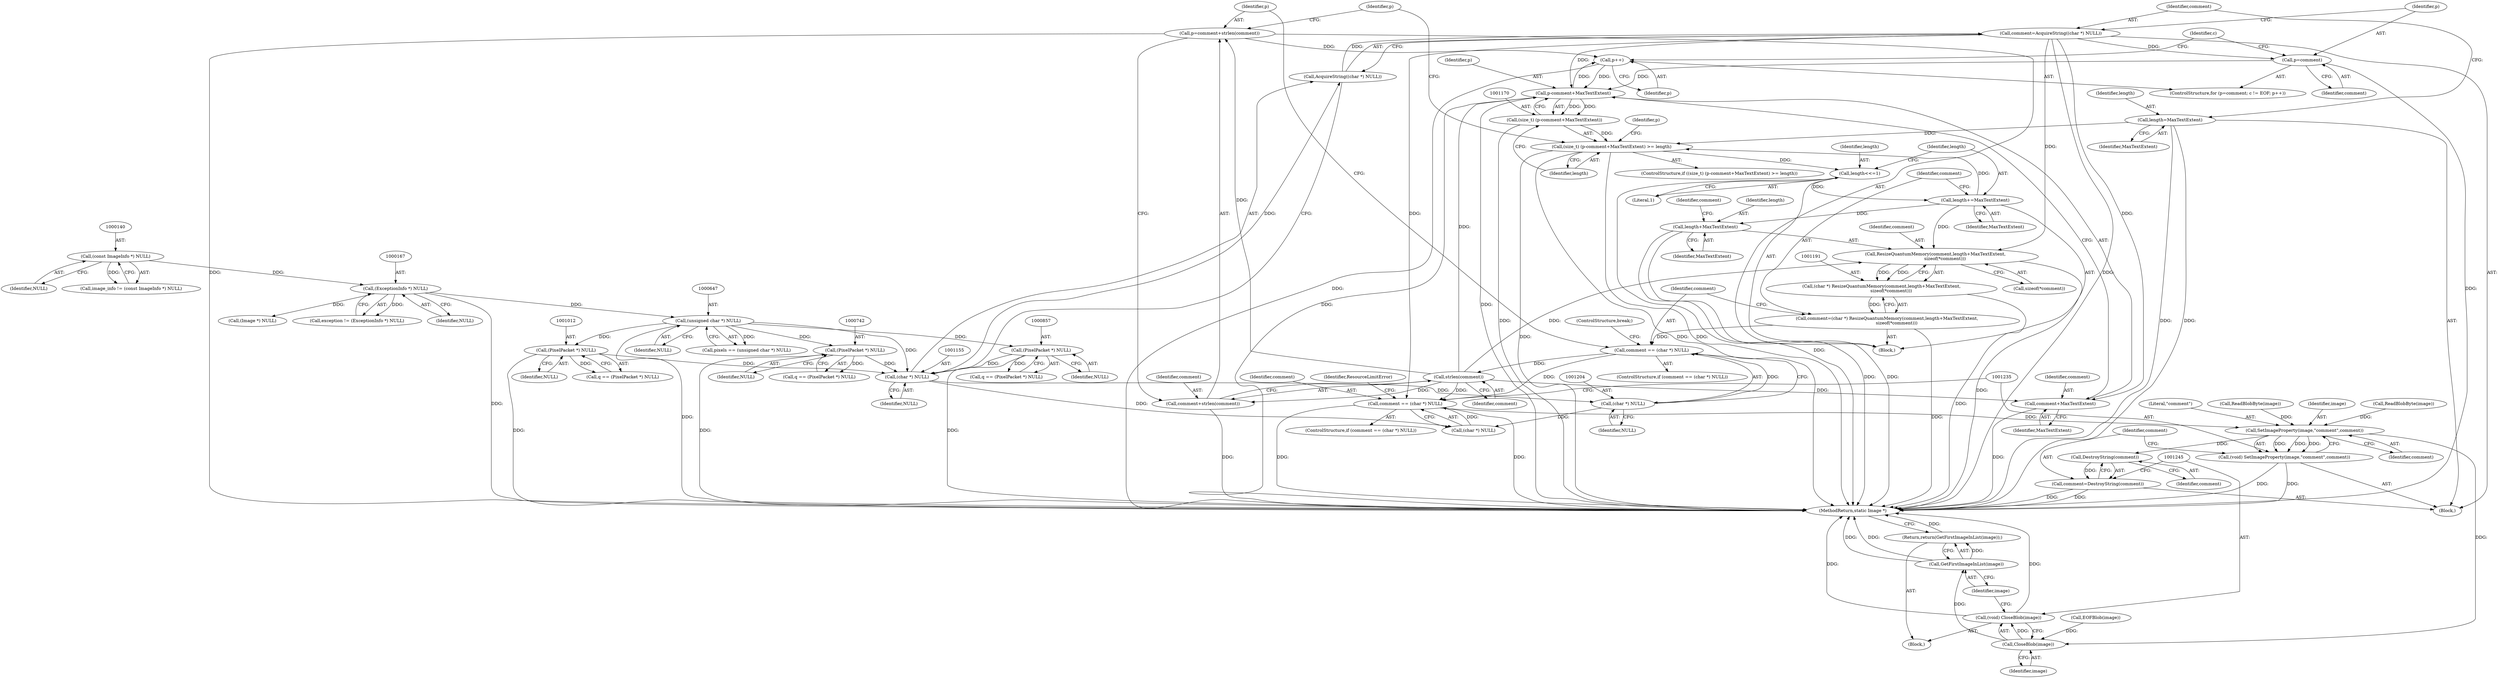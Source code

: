 digraph "0_ImageMagick_f6e9d0d9955e85bdd7540b251cd50d598dacc5e6_45@API" {
"1001207" [label="(Call,p=comment+strlen(comment))"];
"1001211" [label="(Call,strlen(comment))"];
"1001201" [label="(Call,comment == (char *) NULL)"];
"1001188" [label="(Call,comment=(char *) ResizeQuantumMemory(comment,length+MaxTextExtent,\n              sizeof(*comment)))"];
"1001190" [label="(Call,(char *) ResizeQuantumMemory(comment,length+MaxTextExtent,\n              sizeof(*comment)))"];
"1001192" [label="(Call,ResizeQuantumMemory(comment,length+MaxTextExtent,\n              sizeof(*comment)))"];
"1001151" [label="(Call,comment=AcquireString((char *) NULL))"];
"1001153" [label="(Call,AcquireString((char *) NULL))"];
"1001154" [label="(Call,(char *) NULL)"];
"1000856" [label="(Call,(PixelPacket *) NULL)"];
"1000646" [label="(Call,(unsigned char *) NULL)"];
"1000166" [label="(Call,(ExceptionInfo *) NULL)"];
"1000139" [label="(Call,(const ImageInfo *) NULL)"];
"1001011" [label="(Call,(PixelPacket *) NULL)"];
"1000741" [label="(Call,(PixelPacket *) NULL)"];
"1001185" [label="(Call,length+=MaxTextExtent)"];
"1001182" [label="(Call,length<<=1)"];
"1001168" [label="(Call,(size_t) (p-comment+MaxTextExtent) >= length)"];
"1001169" [label="(Call,(size_t) (p-comment+MaxTextExtent))"];
"1001171" [label="(Call,p-comment+MaxTextExtent)"];
"1001164" [label="(Call,p++)"];
"1001207" [label="(Call,p=comment+strlen(comment))"];
"1001158" [label="(Call,p=comment)"];
"1001148" [label="(Call,length=MaxTextExtent)"];
"1001203" [label="(Call,(char *) NULL)"];
"1001173" [label="(Call,comment+MaxTextExtent)"];
"1001209" [label="(Call,comment+strlen(comment))"];
"1001226" [label="(Call,comment == (char *) NULL)"];
"1001236" [label="(Call,SetImageProperty(image,\"comment\",comment))"];
"1001234" [label="(Call,(void) SetImageProperty(image,\"comment\",comment))"];
"1001242" [label="(Call,DestroyString(comment))"];
"1001240" [label="(Call,comment=DestroyString(comment))"];
"1001246" [label="(Call,CloseBlob(image))"];
"1001244" [label="(Call,(void) CloseBlob(image))"];
"1001249" [label="(Call,GetFirstImageInList(image))"];
"1001248" [label="(Return,return(GetFirstImageInList(image));)"];
"1001194" [label="(Call,length+MaxTextExtent)"];
"1001160" [label="(Identifier,comment)"];
"1001172" [label="(Identifier,p)"];
"1001239" [label="(Identifier,comment)"];
"1001246" [label="(Call,CloseBlob(image))"];
"1000141" [label="(Identifier,NULL)"];
"1001183" [label="(Identifier,length)"];
"1001232" [label="(Identifier,ResourceLimitError)"];
"1001146" [label="(Call,ReadBlobByte(image))"];
"1001188" [label="(Call,comment=(char *) ResizeQuantumMemory(comment,length+MaxTextExtent,\n              sizeof(*comment)))"];
"1001169" [label="(Call,(size_t) (p-comment+MaxTextExtent))"];
"1001152" [label="(Identifier,comment)"];
"1001243" [label="(Identifier,comment)"];
"1001167" [label="(ControlStructure,if ((size_t) (p-comment+MaxTextExtent) >= length))"];
"1001162" [label="(Identifier,c)"];
"1000139" [label="(Call,(const ImageInfo *) NULL)"];
"1001150" [label="(Identifier,MaxTextExtent)"];
"1001185" [label="(Call,length+=MaxTextExtent)"];
"1001153" [label="(Call,AcquireString((char *) NULL))"];
"1001207" [label="(Call,p=comment+strlen(comment))"];
"1001248" [label="(Return,return(GetFirstImageInList(image));)"];
"1001197" [label="(Call,sizeof(*comment))"];
"1001186" [label="(Identifier,length)"];
"1001215" [label="(Identifier,p)"];
"1001156" [label="(Identifier,NULL)"];
"1001184" [label="(Literal,1)"];
"1000743" [label="(Identifier,NULL)"];
"1000168" [label="(Identifier,NULL)"];
"1001011" [label="(Call,(PixelPacket *) NULL)"];
"1001157" [label="(ControlStructure,for (p=comment; c != EOF; p++))"];
"1001151" [label="(Call,comment=AcquireString((char *) NULL))"];
"1000137" [label="(Call,image_info != (const ImageInfo *) NULL)"];
"1001210" [label="(Identifier,comment)"];
"1001173" [label="(Call,comment+MaxTextExtent)"];
"1001209" [label="(Call,comment+strlen(comment))"];
"1000854" [label="(Call,q == (PixelPacket *) NULL)"];
"1001158" [label="(Call,p=comment)"];
"1001174" [label="(Identifier,comment)"];
"1001199" [label="(Identifier,comment)"];
"1001211" [label="(Call,strlen(comment))"];
"1001202" [label="(Identifier,comment)"];
"1000646" [label="(Call,(unsigned char *) NULL)"];
"1000166" [label="(Call,(ExceptionInfo *) NULL)"];
"1001194" [label="(Call,length+MaxTextExtent)"];
"1000648" [label="(Identifier,NULL)"];
"1001206" [label="(ControlStructure,break;)"];
"1001201" [label="(Call,comment == (char *) NULL)"];
"1001241" [label="(Identifier,comment)"];
"1001225" [label="(ControlStructure,if (comment == (char *) NULL))"];
"1000196" [label="(Call,(Image *) NULL)"];
"1001013" [label="(Identifier,NULL)"];
"1000739" [label="(Call,q == (PixelPacket *) NULL)"];
"1001195" [label="(Identifier,length)"];
"1001212" [label="(Identifier,comment)"];
"1001171" [label="(Call,p-comment+MaxTextExtent)"];
"1001165" [label="(Identifier,p)"];
"1001180" [label="(Identifier,p)"];
"1001177" [label="(Block,)"];
"1000741" [label="(Call,(PixelPacket *) NULL)"];
"1000164" [label="(Call,exception != (ExceptionInfo *) NULL)"];
"1001238" [label="(Literal,\"comment\")"];
"1001249" [label="(Call,GetFirstImageInList(image))"];
"1001189" [label="(Identifier,comment)"];
"1001196" [label="(Identifier,MaxTextExtent)"];
"1000112" [label="(Block,)"];
"1001251" [label="(MethodReturn,static Image *)"];
"1001193" [label="(Identifier,comment)"];
"1001205" [label="(Identifier,NULL)"];
"1001219" [label="(Call,ReadBlobByte(image))"];
"1001176" [label="(Identifier,length)"];
"1000856" [label="(Call,(PixelPacket *) NULL)"];
"1001168" [label="(Call,(size_t) (p-comment+MaxTextExtent) >= length)"];
"1001226" [label="(Call,comment == (char *) NULL)"];
"1001149" [label="(Identifier,length)"];
"1001234" [label="(Call,(void) SetImageProperty(image,\"comment\",comment))"];
"1001182" [label="(Call,length<<=1)"];
"1001154" [label="(Call,(char *) NULL)"];
"1000858" [label="(Identifier,NULL)"];
"1001244" [label="(Call,(void) CloseBlob(image))"];
"1001200" [label="(ControlStructure,if (comment == (char *) NULL))"];
"1001247" [label="(Identifier,image)"];
"1001236" [label="(Call,SetImageProperty(image,\"comment\",comment))"];
"1000644" [label="(Call,pixels == (unsigned char *) NULL)"];
"1001009" [label="(Call,q == (PixelPacket *) NULL)"];
"1001192" [label="(Call,ResizeQuantumMemory(comment,length+MaxTextExtent,\n              sizeof(*comment)))"];
"1001203" [label="(Call,(char *) NULL)"];
"1001159" [label="(Identifier,p)"];
"1001237" [label="(Identifier,image)"];
"1001110" [label="(Call,EOFBlob(image))"];
"1001148" [label="(Call,length=MaxTextExtent)"];
"1001164" [label="(Call,p++)"];
"1001228" [label="(Call,(char *) NULL)"];
"1001227" [label="(Identifier,comment)"];
"1001208" [label="(Identifier,p)"];
"1001126" [label="(Block,)"];
"1001175" [label="(Identifier,MaxTextExtent)"];
"1001240" [label="(Call,comment=DestroyString(comment))"];
"1001190" [label="(Call,(char *) ResizeQuantumMemory(comment,length+MaxTextExtent,\n              sizeof(*comment)))"];
"1001187" [label="(Identifier,MaxTextExtent)"];
"1001250" [label="(Identifier,image)"];
"1001242" [label="(Call,DestroyString(comment))"];
"1001207" -> "1001177"  [label="AST: "];
"1001207" -> "1001209"  [label="CFG: "];
"1001208" -> "1001207"  [label="AST: "];
"1001209" -> "1001207"  [label="AST: "];
"1001215" -> "1001207"  [label="CFG: "];
"1001207" -> "1001251"  [label="DDG: "];
"1001207" -> "1001164"  [label="DDG: "];
"1001211" -> "1001207"  [label="DDG: "];
"1001211" -> "1001209"  [label="AST: "];
"1001211" -> "1001212"  [label="CFG: "];
"1001212" -> "1001211"  [label="AST: "];
"1001209" -> "1001211"  [label="CFG: "];
"1001211" -> "1001171"  [label="DDG: "];
"1001211" -> "1001173"  [label="DDG: "];
"1001211" -> "1001192"  [label="DDG: "];
"1001211" -> "1001209"  [label="DDG: "];
"1001201" -> "1001211"  [label="DDG: "];
"1001211" -> "1001226"  [label="DDG: "];
"1001201" -> "1001200"  [label="AST: "];
"1001201" -> "1001203"  [label="CFG: "];
"1001202" -> "1001201"  [label="AST: "];
"1001203" -> "1001201"  [label="AST: "];
"1001206" -> "1001201"  [label="CFG: "];
"1001208" -> "1001201"  [label="CFG: "];
"1001188" -> "1001201"  [label="DDG: "];
"1001203" -> "1001201"  [label="DDG: "];
"1001201" -> "1001226"  [label="DDG: "];
"1001188" -> "1001177"  [label="AST: "];
"1001188" -> "1001190"  [label="CFG: "];
"1001189" -> "1001188"  [label="AST: "];
"1001190" -> "1001188"  [label="AST: "];
"1001202" -> "1001188"  [label="CFG: "];
"1001188" -> "1001251"  [label="DDG: "];
"1001190" -> "1001188"  [label="DDG: "];
"1001190" -> "1001192"  [label="CFG: "];
"1001191" -> "1001190"  [label="AST: "];
"1001192" -> "1001190"  [label="AST: "];
"1001190" -> "1001251"  [label="DDG: "];
"1001192" -> "1001190"  [label="DDG: "];
"1001192" -> "1001190"  [label="DDG: "];
"1001192" -> "1001197"  [label="CFG: "];
"1001193" -> "1001192"  [label="AST: "];
"1001194" -> "1001192"  [label="AST: "];
"1001197" -> "1001192"  [label="AST: "];
"1001192" -> "1001251"  [label="DDG: "];
"1001151" -> "1001192"  [label="DDG: "];
"1001185" -> "1001192"  [label="DDG: "];
"1001151" -> "1001126"  [label="AST: "];
"1001151" -> "1001153"  [label="CFG: "];
"1001152" -> "1001151"  [label="AST: "];
"1001153" -> "1001151"  [label="AST: "];
"1001159" -> "1001151"  [label="CFG: "];
"1001151" -> "1001251"  [label="DDG: "];
"1001153" -> "1001151"  [label="DDG: "];
"1001151" -> "1001158"  [label="DDG: "];
"1001151" -> "1001171"  [label="DDG: "];
"1001151" -> "1001173"  [label="DDG: "];
"1001151" -> "1001226"  [label="DDG: "];
"1001153" -> "1001154"  [label="CFG: "];
"1001154" -> "1001153"  [label="AST: "];
"1001154" -> "1001153"  [label="DDG: "];
"1001154" -> "1001156"  [label="CFG: "];
"1001155" -> "1001154"  [label="AST: "];
"1001156" -> "1001154"  [label="AST: "];
"1000856" -> "1001154"  [label="DDG: "];
"1000646" -> "1001154"  [label="DDG: "];
"1001011" -> "1001154"  [label="DDG: "];
"1000741" -> "1001154"  [label="DDG: "];
"1001154" -> "1001203"  [label="DDG: "];
"1001154" -> "1001228"  [label="DDG: "];
"1000856" -> "1000854"  [label="AST: "];
"1000856" -> "1000858"  [label="CFG: "];
"1000857" -> "1000856"  [label="AST: "];
"1000858" -> "1000856"  [label="AST: "];
"1000854" -> "1000856"  [label="CFG: "];
"1000856" -> "1001251"  [label="DDG: "];
"1000856" -> "1000854"  [label="DDG: "];
"1000646" -> "1000856"  [label="DDG: "];
"1000646" -> "1000644"  [label="AST: "];
"1000646" -> "1000648"  [label="CFG: "];
"1000647" -> "1000646"  [label="AST: "];
"1000648" -> "1000646"  [label="AST: "];
"1000644" -> "1000646"  [label="CFG: "];
"1000646" -> "1001251"  [label="DDG: "];
"1000646" -> "1000644"  [label="DDG: "];
"1000166" -> "1000646"  [label="DDG: "];
"1000646" -> "1000741"  [label="DDG: "];
"1000646" -> "1001011"  [label="DDG: "];
"1000166" -> "1000164"  [label="AST: "];
"1000166" -> "1000168"  [label="CFG: "];
"1000167" -> "1000166"  [label="AST: "];
"1000168" -> "1000166"  [label="AST: "];
"1000164" -> "1000166"  [label="CFG: "];
"1000166" -> "1001251"  [label="DDG: "];
"1000166" -> "1000164"  [label="DDG: "];
"1000139" -> "1000166"  [label="DDG: "];
"1000166" -> "1000196"  [label="DDG: "];
"1000139" -> "1000137"  [label="AST: "];
"1000139" -> "1000141"  [label="CFG: "];
"1000140" -> "1000139"  [label="AST: "];
"1000141" -> "1000139"  [label="AST: "];
"1000137" -> "1000139"  [label="CFG: "];
"1000139" -> "1000137"  [label="DDG: "];
"1001011" -> "1001009"  [label="AST: "];
"1001011" -> "1001013"  [label="CFG: "];
"1001012" -> "1001011"  [label="AST: "];
"1001013" -> "1001011"  [label="AST: "];
"1001009" -> "1001011"  [label="CFG: "];
"1001011" -> "1001251"  [label="DDG: "];
"1001011" -> "1001009"  [label="DDG: "];
"1000741" -> "1000739"  [label="AST: "];
"1000741" -> "1000743"  [label="CFG: "];
"1000742" -> "1000741"  [label="AST: "];
"1000743" -> "1000741"  [label="AST: "];
"1000739" -> "1000741"  [label="CFG: "];
"1000741" -> "1001251"  [label="DDG: "];
"1000741" -> "1000739"  [label="DDG: "];
"1001185" -> "1001177"  [label="AST: "];
"1001185" -> "1001187"  [label="CFG: "];
"1001186" -> "1001185"  [label="AST: "];
"1001187" -> "1001185"  [label="AST: "];
"1001189" -> "1001185"  [label="CFG: "];
"1001185" -> "1001168"  [label="DDG: "];
"1001182" -> "1001185"  [label="DDG: "];
"1001185" -> "1001194"  [label="DDG: "];
"1001182" -> "1001177"  [label="AST: "];
"1001182" -> "1001184"  [label="CFG: "];
"1001183" -> "1001182"  [label="AST: "];
"1001184" -> "1001182"  [label="AST: "];
"1001186" -> "1001182"  [label="CFG: "];
"1001182" -> "1001251"  [label="DDG: "];
"1001168" -> "1001182"  [label="DDG: "];
"1001168" -> "1001167"  [label="AST: "];
"1001168" -> "1001176"  [label="CFG: "];
"1001169" -> "1001168"  [label="AST: "];
"1001176" -> "1001168"  [label="AST: "];
"1001180" -> "1001168"  [label="CFG: "];
"1001215" -> "1001168"  [label="CFG: "];
"1001168" -> "1001251"  [label="DDG: "];
"1001168" -> "1001251"  [label="DDG: "];
"1001168" -> "1001251"  [label="DDG: "];
"1001169" -> "1001168"  [label="DDG: "];
"1001148" -> "1001168"  [label="DDG: "];
"1001169" -> "1001171"  [label="CFG: "];
"1001170" -> "1001169"  [label="AST: "];
"1001171" -> "1001169"  [label="AST: "];
"1001176" -> "1001169"  [label="CFG: "];
"1001169" -> "1001251"  [label="DDG: "];
"1001171" -> "1001169"  [label="DDG: "];
"1001171" -> "1001169"  [label="DDG: "];
"1001171" -> "1001173"  [label="CFG: "];
"1001172" -> "1001171"  [label="AST: "];
"1001173" -> "1001171"  [label="AST: "];
"1001171" -> "1001251"  [label="DDG: "];
"1001171" -> "1001251"  [label="DDG: "];
"1001171" -> "1001164"  [label="DDG: "];
"1001164" -> "1001171"  [label="DDG: "];
"1001158" -> "1001171"  [label="DDG: "];
"1001164" -> "1001157"  [label="AST: "];
"1001164" -> "1001165"  [label="CFG: "];
"1001165" -> "1001164"  [label="AST: "];
"1001162" -> "1001164"  [label="CFG: "];
"1001164" -> "1001251"  [label="DDG: "];
"1001158" -> "1001157"  [label="AST: "];
"1001158" -> "1001160"  [label="CFG: "];
"1001159" -> "1001158"  [label="AST: "];
"1001160" -> "1001158"  [label="AST: "];
"1001162" -> "1001158"  [label="CFG: "];
"1001158" -> "1001251"  [label="DDG: "];
"1001148" -> "1001126"  [label="AST: "];
"1001148" -> "1001150"  [label="CFG: "];
"1001149" -> "1001148"  [label="AST: "];
"1001150" -> "1001148"  [label="AST: "];
"1001152" -> "1001148"  [label="CFG: "];
"1001148" -> "1001251"  [label="DDG: "];
"1001148" -> "1001251"  [label="DDG: "];
"1001203" -> "1001205"  [label="CFG: "];
"1001204" -> "1001203"  [label="AST: "];
"1001205" -> "1001203"  [label="AST: "];
"1001203" -> "1001228"  [label="DDG: "];
"1001173" -> "1001175"  [label="CFG: "];
"1001174" -> "1001173"  [label="AST: "];
"1001175" -> "1001173"  [label="AST: "];
"1001173" -> "1001251"  [label="DDG: "];
"1001210" -> "1001209"  [label="AST: "];
"1001209" -> "1001251"  [label="DDG: "];
"1001226" -> "1001225"  [label="AST: "];
"1001226" -> "1001228"  [label="CFG: "];
"1001227" -> "1001226"  [label="AST: "];
"1001228" -> "1001226"  [label="AST: "];
"1001232" -> "1001226"  [label="CFG: "];
"1001235" -> "1001226"  [label="CFG: "];
"1001226" -> "1001251"  [label="DDG: "];
"1001226" -> "1001251"  [label="DDG: "];
"1001228" -> "1001226"  [label="DDG: "];
"1001226" -> "1001236"  [label="DDG: "];
"1001236" -> "1001234"  [label="AST: "];
"1001236" -> "1001239"  [label="CFG: "];
"1001237" -> "1001236"  [label="AST: "];
"1001238" -> "1001236"  [label="AST: "];
"1001239" -> "1001236"  [label="AST: "];
"1001234" -> "1001236"  [label="CFG: "];
"1001236" -> "1001234"  [label="DDG: "];
"1001236" -> "1001234"  [label="DDG: "];
"1001236" -> "1001234"  [label="DDG: "];
"1001219" -> "1001236"  [label="DDG: "];
"1001146" -> "1001236"  [label="DDG: "];
"1001236" -> "1001242"  [label="DDG: "];
"1001236" -> "1001246"  [label="DDG: "];
"1001234" -> "1001126"  [label="AST: "];
"1001235" -> "1001234"  [label="AST: "];
"1001241" -> "1001234"  [label="CFG: "];
"1001234" -> "1001251"  [label="DDG: "];
"1001234" -> "1001251"  [label="DDG: "];
"1001242" -> "1001240"  [label="AST: "];
"1001242" -> "1001243"  [label="CFG: "];
"1001243" -> "1001242"  [label="AST: "];
"1001240" -> "1001242"  [label="CFG: "];
"1001242" -> "1001240"  [label="DDG: "];
"1001240" -> "1001126"  [label="AST: "];
"1001241" -> "1001240"  [label="AST: "];
"1001245" -> "1001240"  [label="CFG: "];
"1001240" -> "1001251"  [label="DDG: "];
"1001240" -> "1001251"  [label="DDG: "];
"1001246" -> "1001244"  [label="AST: "];
"1001246" -> "1001247"  [label="CFG: "];
"1001247" -> "1001246"  [label="AST: "];
"1001244" -> "1001246"  [label="CFG: "];
"1001246" -> "1001244"  [label="DDG: "];
"1001110" -> "1001246"  [label="DDG: "];
"1001246" -> "1001249"  [label="DDG: "];
"1001244" -> "1000112"  [label="AST: "];
"1001245" -> "1001244"  [label="AST: "];
"1001250" -> "1001244"  [label="CFG: "];
"1001244" -> "1001251"  [label="DDG: "];
"1001244" -> "1001251"  [label="DDG: "];
"1001249" -> "1001248"  [label="AST: "];
"1001249" -> "1001250"  [label="CFG: "];
"1001250" -> "1001249"  [label="AST: "];
"1001248" -> "1001249"  [label="CFG: "];
"1001249" -> "1001251"  [label="DDG: "];
"1001249" -> "1001251"  [label="DDG: "];
"1001249" -> "1001248"  [label="DDG: "];
"1001248" -> "1000112"  [label="AST: "];
"1001251" -> "1001248"  [label="CFG: "];
"1001248" -> "1001251"  [label="DDG: "];
"1001194" -> "1001196"  [label="CFG: "];
"1001195" -> "1001194"  [label="AST: "];
"1001196" -> "1001194"  [label="AST: "];
"1001199" -> "1001194"  [label="CFG: "];
"1001194" -> "1001251"  [label="DDG: "];
"1001194" -> "1001251"  [label="DDG: "];
}
